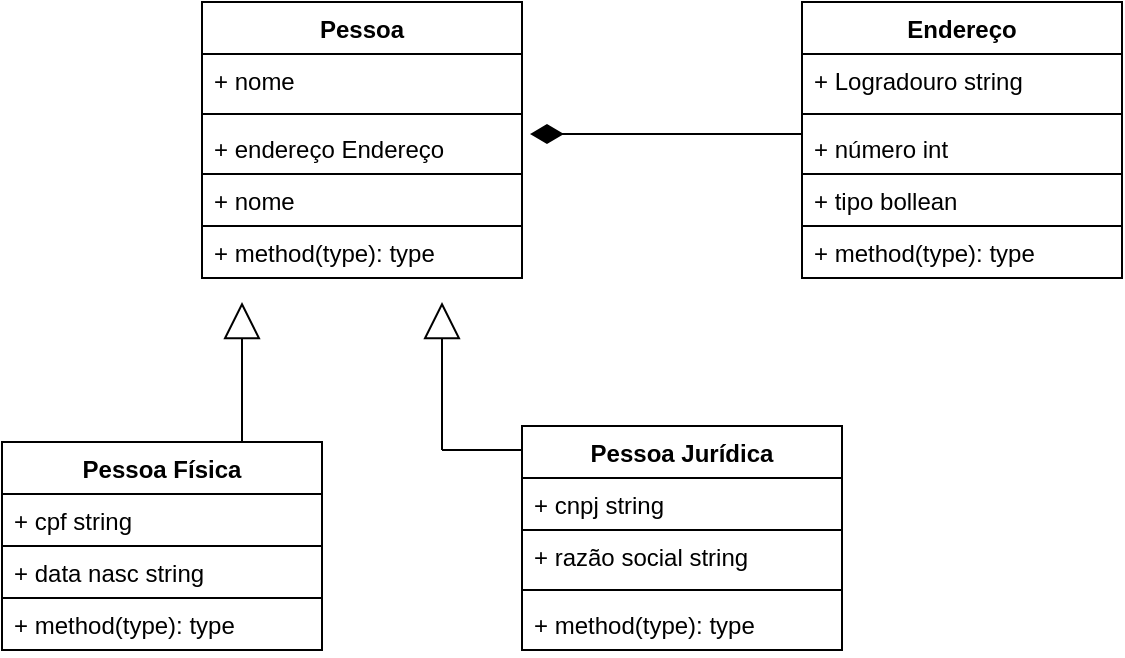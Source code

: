 <mxfile version="18.1.3" type="github">
  <diagram id="ZfgKce8YJ-WFaK5ehEKB" name="Page-1">
    <mxGraphModel dx="868" dy="450" grid="1" gridSize="10" guides="1" tooltips="1" connect="1" arrows="1" fold="1" page="1" pageScale="1" pageWidth="827" pageHeight="1169" math="0" shadow="0">
      <root>
        <mxCell id="0" />
        <mxCell id="1" parent="0" />
        <mxCell id="qgJJxc0KVZEA8oI1WmgG-12" value="Pessoa" style="swimlane;fontStyle=1;align=center;verticalAlign=top;childLayout=stackLayout;horizontal=1;startSize=26;horizontalStack=0;resizeParent=1;resizeParentMax=0;resizeLast=0;collapsible=1;marginBottom=0;" parent="1" vertex="1">
          <mxGeometry x="210" y="240" width="160" height="86" as="geometry" />
        </mxCell>
        <mxCell id="qgJJxc0KVZEA8oI1WmgG-13" value="+ nome" style="text;strokeColor=none;fillColor=none;align=left;verticalAlign=top;spacingLeft=4;spacingRight=4;overflow=hidden;rotatable=0;points=[[0,0.5],[1,0.5]];portConstraint=eastwest;" parent="qgJJxc0KVZEA8oI1WmgG-12" vertex="1">
          <mxGeometry y="26" width="160" height="26" as="geometry" />
        </mxCell>
        <mxCell id="qgJJxc0KVZEA8oI1WmgG-14" value="" style="line;strokeWidth=1;fillColor=none;align=left;verticalAlign=middle;spacingTop=-1;spacingLeft=3;spacingRight=3;rotatable=0;labelPosition=right;points=[];portConstraint=eastwest;" parent="qgJJxc0KVZEA8oI1WmgG-12" vertex="1">
          <mxGeometry y="52" width="160" height="8" as="geometry" />
        </mxCell>
        <mxCell id="qgJJxc0KVZEA8oI1WmgG-15" value="+ endereço Endereço" style="text;strokeColor=none;fillColor=none;align=left;verticalAlign=top;spacingLeft=4;spacingRight=4;overflow=hidden;rotatable=0;points=[[0,0.5],[1,0.5]];portConstraint=eastwest;" parent="qgJJxc0KVZEA8oI1WmgG-12" vertex="1">
          <mxGeometry y="60" width="160" height="26" as="geometry" />
        </mxCell>
        <mxCell id="Q85DKzTnCj_emVMfRG_4-1" value="+ nome" style="text;strokeColor=default;fillColor=none;align=left;verticalAlign=top;spacingLeft=4;spacingRight=4;overflow=hidden;rotatable=0;points=[[0,0.5],[1,0.5]];portConstraint=eastwest;" vertex="1" parent="1">
          <mxGeometry x="210" y="326" width="160" height="26" as="geometry" />
        </mxCell>
        <mxCell id="Q85DKzTnCj_emVMfRG_4-3" value="Endereço" style="swimlane;fontStyle=1;align=center;verticalAlign=top;childLayout=stackLayout;horizontal=1;startSize=26;horizontalStack=0;resizeParent=1;resizeParentMax=0;resizeLast=0;collapsible=1;marginBottom=0;" vertex="1" parent="1">
          <mxGeometry x="510" y="240" width="160" height="86" as="geometry" />
        </mxCell>
        <mxCell id="Q85DKzTnCj_emVMfRG_4-4" value="+ Logradouro string" style="text;strokeColor=none;fillColor=none;align=left;verticalAlign=top;spacingLeft=4;spacingRight=4;overflow=hidden;rotatable=0;points=[[0,0.5],[1,0.5]];portConstraint=eastwest;" vertex="1" parent="Q85DKzTnCj_emVMfRG_4-3">
          <mxGeometry y="26" width="160" height="26" as="geometry" />
        </mxCell>
        <mxCell id="Q85DKzTnCj_emVMfRG_4-5" value="" style="line;strokeWidth=1;fillColor=none;align=left;verticalAlign=middle;spacingTop=-1;spacingLeft=3;spacingRight=3;rotatable=0;labelPosition=right;points=[];portConstraint=eastwest;" vertex="1" parent="Q85DKzTnCj_emVMfRG_4-3">
          <mxGeometry y="52" width="160" height="8" as="geometry" />
        </mxCell>
        <mxCell id="Q85DKzTnCj_emVMfRG_4-6" value="+ número int" style="text;strokeColor=none;fillColor=none;align=left;verticalAlign=top;spacingLeft=4;spacingRight=4;overflow=hidden;rotatable=0;points=[[0,0.5],[1,0.5]];portConstraint=eastwest;" vertex="1" parent="Q85DKzTnCj_emVMfRG_4-3">
          <mxGeometry y="60" width="160" height="26" as="geometry" />
        </mxCell>
        <mxCell id="Q85DKzTnCj_emVMfRG_4-8" value="+ tipo bollean " style="text;strokeColor=default;fillColor=none;align=left;verticalAlign=top;spacingLeft=4;spacingRight=4;overflow=hidden;rotatable=0;points=[[0,0.5],[1,0.5]];portConstraint=eastwest;" vertex="1" parent="1">
          <mxGeometry x="510" y="326" width="160" height="26" as="geometry" />
        </mxCell>
        <mxCell id="Q85DKzTnCj_emVMfRG_4-22" value="" style="endArrow=diamondThin;endFill=1;endSize=14;html=1;rounded=0;strokeWidth=1;entryX=1.025;entryY=0.231;entryDx=0;entryDy=0;entryPerimeter=0;startSize=0;jumpSize=2;" edge="1" parent="1" target="qgJJxc0KVZEA8oI1WmgG-15">
          <mxGeometry width="160" relative="1" as="geometry">
            <mxPoint x="510" y="306" as="sourcePoint" />
            <mxPoint x="494" y="310" as="targetPoint" />
          </mxGeometry>
        </mxCell>
        <mxCell id="Q85DKzTnCj_emVMfRG_4-23" value="Pessoa Física" style="swimlane;fontStyle=1;align=center;verticalAlign=top;childLayout=stackLayout;horizontal=1;startSize=26;horizontalStack=0;resizeParent=1;resizeParentMax=0;resizeLast=0;collapsible=1;marginBottom=0;shadow=0;strokeColor=default;" vertex="1" parent="1">
          <mxGeometry x="110" y="460" width="160" height="78" as="geometry" />
        </mxCell>
        <mxCell id="Q85DKzTnCj_emVMfRG_4-24" value="+ cpf string" style="text;strokeColor=none;fillColor=none;align=left;verticalAlign=top;spacingLeft=4;spacingRight=4;overflow=hidden;rotatable=0;points=[[0,0.5],[1,0.5]];portConstraint=eastwest;shadow=0;" vertex="1" parent="Q85DKzTnCj_emVMfRG_4-23">
          <mxGeometry y="26" width="160" height="26" as="geometry" />
        </mxCell>
        <mxCell id="Q85DKzTnCj_emVMfRG_4-27" value="+ data nasc string" style="text;strokeColor=default;fillColor=none;align=left;verticalAlign=top;spacingLeft=4;spacingRight=4;overflow=hidden;rotatable=0;points=[[0,0.5],[1,0.5]];portConstraint=eastwest;shadow=0;" vertex="1" parent="Q85DKzTnCj_emVMfRG_4-23">
          <mxGeometry y="52" width="160" height="26" as="geometry" />
        </mxCell>
        <mxCell id="Q85DKzTnCj_emVMfRG_4-26" value="+ method(type): type" style="text;strokeColor=default;fillColor=none;align=left;verticalAlign=top;spacingLeft=4;spacingRight=4;overflow=hidden;rotatable=0;points=[[0,0.5],[1,0.5]];portConstraint=eastwest;shadow=0;" vertex="1" parent="1">
          <mxGeometry x="110" y="538" width="160" height="26" as="geometry" />
        </mxCell>
        <mxCell id="Q85DKzTnCj_emVMfRG_4-28" value="Pessoa Jurídica" style="swimlane;fontStyle=1;align=center;verticalAlign=top;childLayout=stackLayout;horizontal=1;startSize=26;horizontalStack=0;resizeParent=1;resizeParentMax=0;resizeLast=0;collapsible=1;marginBottom=0;shadow=0;strokeColor=default;" vertex="1" parent="1">
          <mxGeometry x="370" y="452" width="160" height="112" as="geometry" />
        </mxCell>
        <mxCell id="Q85DKzTnCj_emVMfRG_4-29" value="+ cnpj string" style="text;strokeColor=default;fillColor=none;align=left;verticalAlign=top;spacingLeft=4;spacingRight=4;overflow=hidden;rotatable=0;points=[[0,0.5],[1,0.5]];portConstraint=eastwest;shadow=0;" vertex="1" parent="Q85DKzTnCj_emVMfRG_4-28">
          <mxGeometry y="26" width="160" height="26" as="geometry" />
        </mxCell>
        <mxCell id="Q85DKzTnCj_emVMfRG_4-32" value="+ razão social string" style="text;strokeColor=none;fillColor=none;align=left;verticalAlign=top;spacingLeft=4;spacingRight=4;overflow=hidden;rotatable=0;points=[[0,0.5],[1,0.5]];portConstraint=eastwest;shadow=0;" vertex="1" parent="Q85DKzTnCj_emVMfRG_4-28">
          <mxGeometry y="52" width="160" height="26" as="geometry" />
        </mxCell>
        <mxCell id="Q85DKzTnCj_emVMfRG_4-30" value="" style="line;strokeWidth=1;fillColor=none;align=left;verticalAlign=middle;spacingTop=-1;spacingLeft=3;spacingRight=3;rotatable=0;labelPosition=right;points=[];portConstraint=eastwest;shadow=0;" vertex="1" parent="Q85DKzTnCj_emVMfRG_4-28">
          <mxGeometry y="78" width="160" height="8" as="geometry" />
        </mxCell>
        <mxCell id="Q85DKzTnCj_emVMfRG_4-31" value="+ method(type): type" style="text;strokeColor=none;fillColor=none;align=left;verticalAlign=top;spacingLeft=4;spacingRight=4;overflow=hidden;rotatable=0;points=[[0,0.5],[1,0.5]];portConstraint=eastwest;shadow=0;" vertex="1" parent="Q85DKzTnCj_emVMfRG_4-28">
          <mxGeometry y="86" width="160" height="26" as="geometry" />
        </mxCell>
        <mxCell id="Q85DKzTnCj_emVMfRG_4-34" value="" style="endArrow=block;endSize=16;endFill=0;html=1;rounded=0;strokeWidth=1;jumpSize=2;" edge="1" parent="1">
          <mxGeometry width="160" relative="1" as="geometry">
            <mxPoint x="230" y="460" as="sourcePoint" />
            <mxPoint x="230" y="390" as="targetPoint" />
          </mxGeometry>
        </mxCell>
        <mxCell id="Q85DKzTnCj_emVMfRG_4-35" value="" style="endArrow=block;endSize=16;endFill=0;html=1;rounded=0;strokeWidth=1;jumpSize=2;exitX=0;exitY=0.5;exitDx=0;exitDy=0;exitPerimeter=0;" edge="1" parent="1" source="Q85DKzTnCj_emVMfRG_4-36">
          <mxGeometry width="160" relative="1" as="geometry">
            <mxPoint x="330" y="460" as="sourcePoint" />
            <mxPoint x="330" y="390" as="targetPoint" />
          </mxGeometry>
        </mxCell>
        <mxCell id="Q85DKzTnCj_emVMfRG_4-36" value="" style="line;strokeWidth=1;fillColor=none;align=left;verticalAlign=middle;spacingTop=-1;spacingLeft=3;spacingRight=3;rotatable=0;labelPosition=right;points=[];portConstraint=eastwest;shadow=0;" vertex="1" parent="1">
          <mxGeometry x="330" y="460" width="40" height="8" as="geometry" />
        </mxCell>
        <mxCell id="Q85DKzTnCj_emVMfRG_4-37" value="+ method(type): type" style="text;strokeColor=default;fillColor=none;align=left;verticalAlign=top;spacingLeft=4;spacingRight=4;overflow=hidden;rotatable=0;points=[[0,0.5],[1,0.5]];portConstraint=eastwest;shadow=0;" vertex="1" parent="1">
          <mxGeometry x="210" y="352" width="160" height="26" as="geometry" />
        </mxCell>
        <mxCell id="Q85DKzTnCj_emVMfRG_4-38" value="+ method(type): type" style="text;strokeColor=default;fillColor=none;align=left;verticalAlign=top;spacingLeft=4;spacingRight=4;overflow=hidden;rotatable=0;points=[[0,0.5],[1,0.5]];portConstraint=eastwest;shadow=0;" vertex="1" parent="1">
          <mxGeometry x="510" y="352" width="160" height="26" as="geometry" />
        </mxCell>
      </root>
    </mxGraphModel>
  </diagram>
</mxfile>
